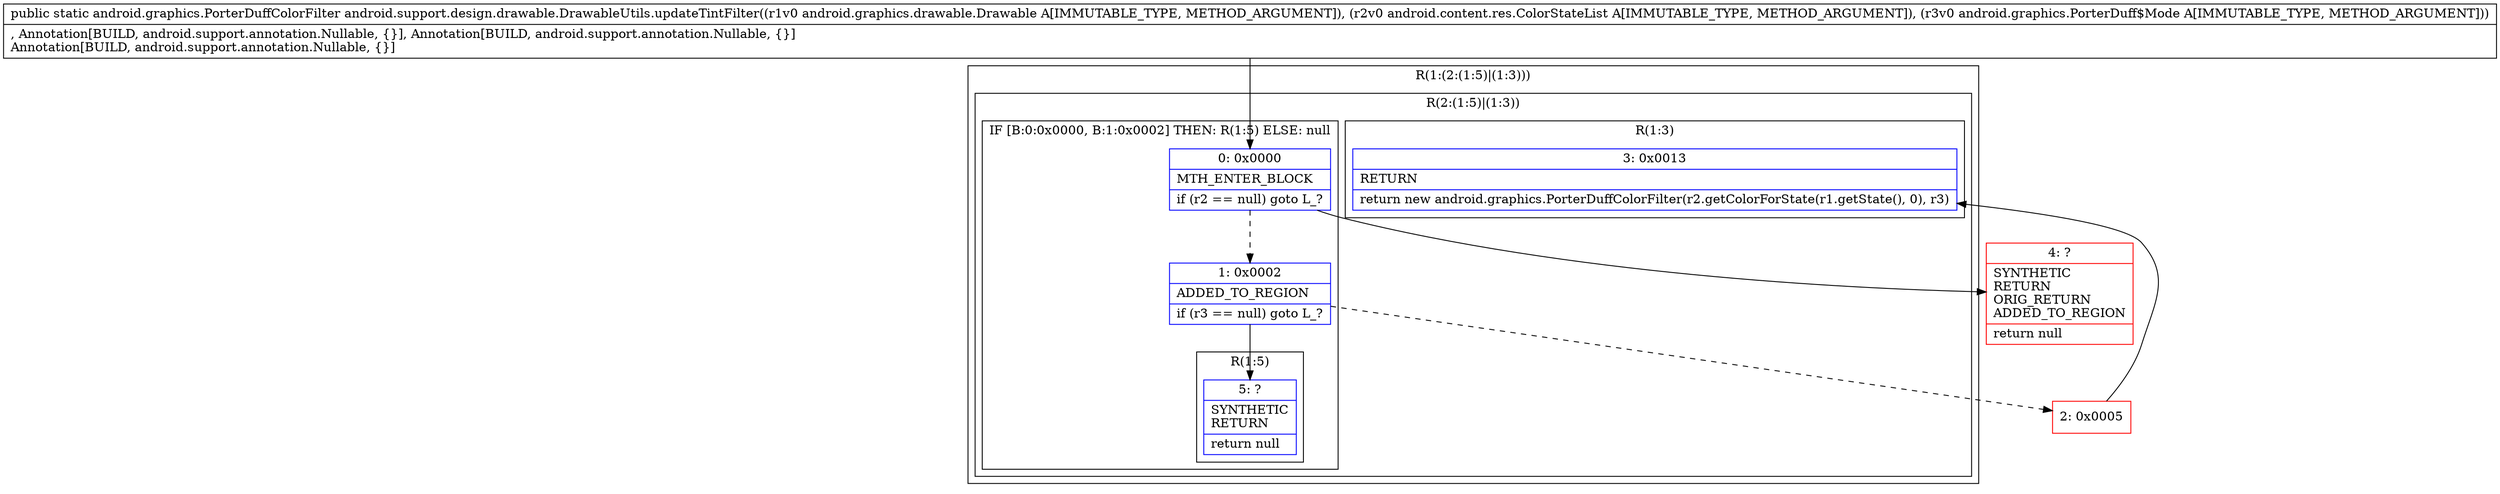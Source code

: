 digraph "CFG forandroid.support.design.drawable.DrawableUtils.updateTintFilter(Landroid\/graphics\/drawable\/Drawable;Landroid\/content\/res\/ColorStateList;Landroid\/graphics\/PorterDuff$Mode;)Landroid\/graphics\/PorterDuffColorFilter;" {
subgraph cluster_Region_1033622936 {
label = "R(1:(2:(1:5)|(1:3)))";
node [shape=record,color=blue];
subgraph cluster_Region_2114210327 {
label = "R(2:(1:5)|(1:3))";
node [shape=record,color=blue];
subgraph cluster_IfRegion_897935278 {
label = "IF [B:0:0x0000, B:1:0x0002] THEN: R(1:5) ELSE: null";
node [shape=record,color=blue];
Node_0 [shape=record,label="{0\:\ 0x0000|MTH_ENTER_BLOCK\l|if (r2 == null) goto L_?\l}"];
Node_1 [shape=record,label="{1\:\ 0x0002|ADDED_TO_REGION\l|if (r3 == null) goto L_?\l}"];
subgraph cluster_Region_808383119 {
label = "R(1:5)";
node [shape=record,color=blue];
Node_5 [shape=record,label="{5\:\ ?|SYNTHETIC\lRETURN\l|return null\l}"];
}
}
subgraph cluster_Region_1400555015 {
label = "R(1:3)";
node [shape=record,color=blue];
Node_3 [shape=record,label="{3\:\ 0x0013|RETURN\l|return new android.graphics.PorterDuffColorFilter(r2.getColorForState(r1.getState(), 0), r3)\l}"];
}
}
}
Node_2 [shape=record,color=red,label="{2\:\ 0x0005}"];
Node_4 [shape=record,color=red,label="{4\:\ ?|SYNTHETIC\lRETURN\lORIG_RETURN\lADDED_TO_REGION\l|return null\l}"];
MethodNode[shape=record,label="{public static android.graphics.PorterDuffColorFilter android.support.design.drawable.DrawableUtils.updateTintFilter((r1v0 android.graphics.drawable.Drawable A[IMMUTABLE_TYPE, METHOD_ARGUMENT]), (r2v0 android.content.res.ColorStateList A[IMMUTABLE_TYPE, METHOD_ARGUMENT]), (r3v0 android.graphics.PorterDuff$Mode A[IMMUTABLE_TYPE, METHOD_ARGUMENT]))  | , Annotation[BUILD, android.support.annotation.Nullable, \{\}], Annotation[BUILD, android.support.annotation.Nullable, \{\}]\lAnnotation[BUILD, android.support.annotation.Nullable, \{\}]\l}"];
MethodNode -> Node_0;
Node_0 -> Node_1[style=dashed];
Node_0 -> Node_4;
Node_1 -> Node_2[style=dashed];
Node_1 -> Node_5;
Node_2 -> Node_3;
}

